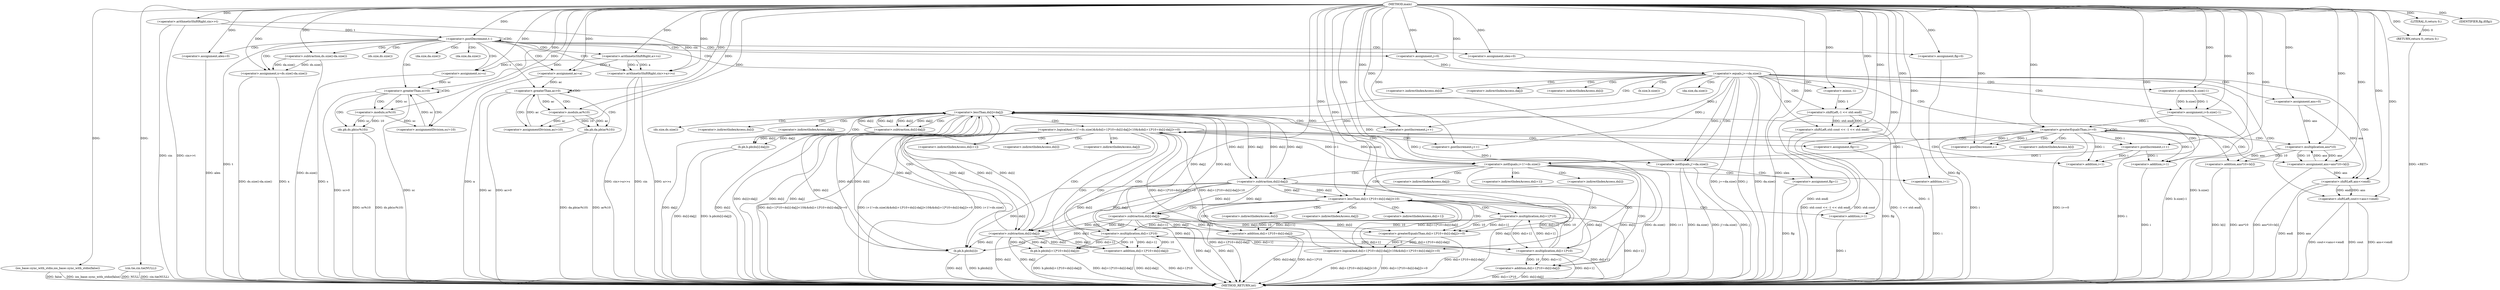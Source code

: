 digraph "main" {  
"1000160" [label = "(METHOD,main)" ]
"1000386" [label = "(METHOD_RETURN,int)" ]
"1000162" [label = "(ios_base::sync_with_stdio,ios_base::sync_with_stdio(false))" ]
"1000164" [label = "(cin.tie,cin.tie(NULL))" ]
"1000167" [label = "(<operator>.arithmeticShiftRight,cin>>t)" ]
"1000384" [label = "(RETURN,return 0;,return 0;)" ]
"1000171" [label = "(<operator>.postDecrement,t--)" ]
"1000385" [label = "(LITERAL,0,return 0;)" ]
"1000176" [label = "(<operator>.arithmeticShiftRight,cin>>a>>s)" ]
"1000182" [label = "(<operator>.assignment,alen=0)" ]
"1000186" [label = "(<operator>.assignment,ac=a)" ]
"1000190" [label = "(<operator>.assignment,slen=0)" ]
"1000194" [label = "(<operator>.assignment,sc=s)" ]
"1000224" [label = "(<operator>.assignment,x=ds.size()-da.size())" ]
"1000231" [label = "(<operator>.assignment,flg=0)" ]
"1000235" [label = "(<operator>.assignment,j=0)" ]
"1000200" [label = "(<operator>.greaterThan,ac>0)" ]
"1000212" [label = "(<operator>.greaterThan,sc>0)" ]
"1000338" [label = "(<operator>.notEquals,j!=da.size())" ]
"1000341" [label = "(<operator>.assignment,flg=1)" ]
"1000345" [label = "(IDENTIFIER,flg,if(flg))" ]
"1000346" [label = "(<operator>.shiftLeft,std::cout << -1 << std::endl)" ]
"1000178" [label = "(<operator>.arithmeticShiftRight,a>>s)" ]
"1000204" [label = "(da.pb,da.pb(ac%10))" ]
"1000208" [label = "(<operator>.assignmentDivision,ac/=10)" ]
"1000216" [label = "(ds.pb,ds.pb(sc%10))" ]
"1000220" [label = "(<operator>.assignmentDivision,sc/=10)" ]
"1000226" [label = "(<operator>.subtraction,ds.size()-da.size())" ]
"1000240" [label = "(<operator>.equals,j==da.size())" ]
"1000250" [label = "(<operator>.lessThan,ds[i]<da[j])" ]
"1000244" [label = "(b.pb,b.pb(ds[i]))" ]
"1000348" [label = "(<operator>.shiftLeft,-1 << std::endl)" ]
"1000355" [label = "(<operator>.assignment,ans=0)" ]
"1000379" [label = "(<operator>.shiftLeft,cout<<ans<<endl)" ]
"1000205" [label = "(<operator>.modulo,ac%10)" ]
"1000217" [label = "(<operator>.modulo,sc%10)" ]
"1000259" [label = "(<operator>.logicalAnd,i+1!=ds.size()&&ds[i+1]*10+ds[i]-da[j]<10&&ds[i+1]*10+ds[i]-da[j]>=0)" ]
"1000327" [label = "(b.pb,b.pb(ds[i]-da[j]))" ]
"1000335" [label = "(<operator>.postIncrement,j++)" ]
"1000349" [label = "(<operator>.minus,-1)" ]
"1000360" [label = "(<operator>.assignment,i=b.size()-1)" ]
"1000365" [label = "(<operator>.greaterEqualsThan,i>=0)" ]
"1000368" [label = "(<operator>.postDecrement,i--)" ]
"1000370" [label = "(<operator>.assignment,ans=ans*10+b[i])" ]
"1000301" [label = "(b.pb,b.pb(ds[i+1]*10+ds[i]-da[j]))" ]
"1000317" [label = "(<operator>.postIncrement,i++)" ]
"1000319" [label = "(<operator>.postIncrement,j++)" ]
"1000322" [label = "(<operator>.assignment,flg=1)" ]
"1000381" [label = "(<operator>.shiftLeft,ans<<endl)" ]
"1000260" [label = "(<operator>.notEquals,i+1!=ds.size())" ]
"1000265" [label = "(<operator>.logicalAnd,ds[i+1]*10+ds[i]-da[j]<10&&ds[i+1]*10+ds[i]-da[j]>=0)" ]
"1000328" [label = "(<operator>.subtraction,ds[i]-da[j])" ]
"1000362" [label = "(<operator>.subtraction,b.size()-1)" ]
"1000372" [label = "(<operator>.addition,ans*10+b[i])" ]
"1000261" [label = "(<operator>.addition,i+1)" ]
"1000266" [label = "(<operator>.lessThan,ds[i+1]*10+ds[i]-da[j]<10)" ]
"1000283" [label = "(<operator>.greaterEqualsThan,ds[i+1]*10+ds[i]-da[j]>=0)" ]
"1000302" [label = "(<operator>.addition,ds[i+1]*10+ds[i]-da[j])" ]
"1000373" [label = "(<operator>.multiplication,ans*10)" ]
"1000267" [label = "(<operator>.addition,ds[i+1]*10+ds[i]-da[j])" ]
"1000284" [label = "(<operator>.addition,ds[i+1]*10+ds[i]-da[j])" ]
"1000303" [label = "(<operator>.multiplication,ds[i+1]*10)" ]
"1000310" [label = "(<operator>.subtraction,ds[i]-da[j])" ]
"1000268" [label = "(<operator>.multiplication,ds[i+1]*10)" ]
"1000275" [label = "(<operator>.subtraction,ds[i]-da[j])" ]
"1000285" [label = "(<operator>.multiplication,ds[i+1]*10)" ]
"1000292" [label = "(<operator>.subtraction,ds[i]-da[j])" ]
"1000306" [label = "(<operator>.addition,i+1)" ]
"1000271" [label = "(<operator>.addition,i+1)" ]
"1000288" [label = "(<operator>.addition,i+1)" ]
"1000227" [label = "(ds.size,ds.size())" ]
"1000228" [label = "(da.size,da.size())" ]
"1000340" [label = "(da.size,da.size())" ]
"1000242" [label = "(da.size,da.size())" ]
"1000251" [label = "(<operator>.indirectIndexAccess,ds[i])" ]
"1000254" [label = "(<operator>.indirectIndexAccess,da[j])" ]
"1000245" [label = "(<operator>.indirectIndexAccess,ds[i])" ]
"1000264" [label = "(ds.size,ds.size())" ]
"1000329" [label = "(<operator>.indirectIndexAccess,ds[i])" ]
"1000332" [label = "(<operator>.indirectIndexAccess,da[j])" ]
"1000363" [label = "(b.size,b.size())" ]
"1000376" [label = "(<operator>.indirectIndexAccess,b[i])" ]
"1000304" [label = "(<operator>.indirectIndexAccess,ds[i+1])" ]
"1000311" [label = "(<operator>.indirectIndexAccess,ds[i])" ]
"1000314" [label = "(<operator>.indirectIndexAccess,da[j])" ]
"1000269" [label = "(<operator>.indirectIndexAccess,ds[i+1])" ]
"1000276" [label = "(<operator>.indirectIndexAccess,ds[i])" ]
"1000279" [label = "(<operator>.indirectIndexAccess,da[j])" ]
"1000286" [label = "(<operator>.indirectIndexAccess,ds[i+1])" ]
"1000293" [label = "(<operator>.indirectIndexAccess,ds[i])" ]
"1000296" [label = "(<operator>.indirectIndexAccess,da[j])" ]
  "1000162" -> "1000386"  [ label = "DDG: ios_base::sync_with_stdio(false)"] 
  "1000164" -> "1000386"  [ label = "DDG: cin.tie(NULL)"] 
  "1000167" -> "1000386"  [ label = "DDG: cin"] 
  "1000167" -> "1000386"  [ label = "DDG: cin>>t"] 
  "1000171" -> "1000386"  [ label = "DDG: t"] 
  "1000176" -> "1000386"  [ label = "DDG: cin"] 
  "1000176" -> "1000386"  [ label = "DDG: a>>s"] 
  "1000176" -> "1000386"  [ label = "DDG: cin>>a>>s"] 
  "1000182" -> "1000386"  [ label = "DDG: alen"] 
  "1000186" -> "1000386"  [ label = "DDG: a"] 
  "1000190" -> "1000386"  [ label = "DDG: slen"] 
  "1000194" -> "1000386"  [ label = "DDG: s"] 
  "1000200" -> "1000386"  [ label = "DDG: ac"] 
  "1000200" -> "1000386"  [ label = "DDG: ac>0"] 
  "1000212" -> "1000386"  [ label = "DDG: sc"] 
  "1000212" -> "1000386"  [ label = "DDG: sc>0"] 
  "1000224" -> "1000386"  [ label = "DDG: x"] 
  "1000226" -> "1000386"  [ label = "DDG: ds.size()"] 
  "1000224" -> "1000386"  [ label = "DDG: ds.size()-da.size()"] 
  "1000231" -> "1000386"  [ label = "DDG: flg"] 
  "1000240" -> "1000386"  [ label = "DDG: j"] 
  "1000240" -> "1000386"  [ label = "DDG: da.size()"] 
  "1000240" -> "1000386"  [ label = "DDG: j==da.size()"] 
  "1000250" -> "1000386"  [ label = "DDG: ds[i]"] 
  "1000250" -> "1000386"  [ label = "DDG: da[j]"] 
  "1000250" -> "1000386"  [ label = "DDG: ds[i]<da[j]"] 
  "1000328" -> "1000386"  [ label = "DDG: ds[i]"] 
  "1000328" -> "1000386"  [ label = "DDG: da[j]"] 
  "1000327" -> "1000386"  [ label = "DDG: ds[i]-da[j]"] 
  "1000327" -> "1000386"  [ label = "DDG: b.pb(ds[i]-da[j])"] 
  "1000261" -> "1000386"  [ label = "DDG: i"] 
  "1000260" -> "1000386"  [ label = "DDG: i+1"] 
  "1000260" -> "1000386"  [ label = "DDG: ds.size()"] 
  "1000259" -> "1000386"  [ label = "DDG: i+1!=ds.size()"] 
  "1000271" -> "1000386"  [ label = "DDG: i"] 
  "1000268" -> "1000386"  [ label = "DDG: ds[i+1]"] 
  "1000267" -> "1000386"  [ label = "DDG: ds[i+1]*10"] 
  "1000275" -> "1000386"  [ label = "DDG: ds[i]"] 
  "1000275" -> "1000386"  [ label = "DDG: da[j]"] 
  "1000267" -> "1000386"  [ label = "DDG: ds[i]-da[j]"] 
  "1000266" -> "1000386"  [ label = "DDG: ds[i+1]*10+ds[i]-da[j]"] 
  "1000265" -> "1000386"  [ label = "DDG: ds[i+1]*10+ds[i]-da[j]<10"] 
  "1000288" -> "1000386"  [ label = "DDG: i"] 
  "1000285" -> "1000386"  [ label = "DDG: ds[i+1]"] 
  "1000284" -> "1000386"  [ label = "DDG: ds[i+1]*10"] 
  "1000292" -> "1000386"  [ label = "DDG: ds[i]"] 
  "1000292" -> "1000386"  [ label = "DDG: da[j]"] 
  "1000284" -> "1000386"  [ label = "DDG: ds[i]-da[j]"] 
  "1000283" -> "1000386"  [ label = "DDG: ds[i+1]*10+ds[i]-da[j]"] 
  "1000265" -> "1000386"  [ label = "DDG: ds[i+1]*10+ds[i]-da[j]>=0"] 
  "1000259" -> "1000386"  [ label = "DDG: ds[i+1]*10+ds[i]-da[j]<10&&ds[i+1]*10+ds[i]-da[j]>=0"] 
  "1000259" -> "1000386"  [ label = "DDG: i+1!=ds.size()&&ds[i+1]*10+ds[i]-da[j]<10&&ds[i+1]*10+ds[i]-da[j]>=0"] 
  "1000322" -> "1000386"  [ label = "DDG: flg"] 
  "1000303" -> "1000386"  [ label = "DDG: ds[i+1]"] 
  "1000302" -> "1000386"  [ label = "DDG: ds[i+1]*10"] 
  "1000310" -> "1000386"  [ label = "DDG: ds[i]"] 
  "1000310" -> "1000386"  [ label = "DDG: da[j]"] 
  "1000302" -> "1000386"  [ label = "DDG: ds[i]-da[j]"] 
  "1000301" -> "1000386"  [ label = "DDG: ds[i+1]*10+ds[i]-da[j]"] 
  "1000301" -> "1000386"  [ label = "DDG: b.pb(ds[i+1]*10+ds[i]-da[j])"] 
  "1000317" -> "1000386"  [ label = "DDG: i"] 
  "1000338" -> "1000386"  [ label = "DDG: j"] 
  "1000338" -> "1000386"  [ label = "DDG: da.size()"] 
  "1000338" -> "1000386"  [ label = "DDG: j!=da.size()"] 
  "1000341" -> "1000386"  [ label = "DDG: flg"] 
  "1000362" -> "1000386"  [ label = "DDG: b.size()"] 
  "1000360" -> "1000386"  [ label = "DDG: b.size()-1"] 
  "1000365" -> "1000386"  [ label = "DDG: i"] 
  "1000365" -> "1000386"  [ label = "DDG: i>=0"] 
  "1000381" -> "1000386"  [ label = "DDG: ans"] 
  "1000379" -> "1000386"  [ label = "DDG: ans<<endl"] 
  "1000379" -> "1000386"  [ label = "DDG: cout<<ans<<endl"] 
  "1000372" -> "1000386"  [ label = "DDG: ans*10"] 
  "1000372" -> "1000386"  [ label = "DDG: b[i]"] 
  "1000370" -> "1000386"  [ label = "DDG: ans*10+b[i]"] 
  "1000348" -> "1000386"  [ label = "DDG: -1"] 
  "1000346" -> "1000386"  [ label = "DDG: -1 << std::endl"] 
  "1000346" -> "1000386"  [ label = "DDG: std::cout << -1 << std::endl"] 
  "1000244" -> "1000386"  [ label = "DDG: ds[i]"] 
  "1000244" -> "1000386"  [ label = "DDG: b.pb(ds[i])"] 
  "1000216" -> "1000386"  [ label = "DDG: sc%10"] 
  "1000216" -> "1000386"  [ label = "DDG: ds.pb(sc%10)"] 
  "1000204" -> "1000386"  [ label = "DDG: ac%10"] 
  "1000204" -> "1000386"  [ label = "DDG: da.pb(ac%10)"] 
  "1000384" -> "1000386"  [ label = "DDG: <RET>"] 
  "1000162" -> "1000386"  [ label = "DDG: false"] 
  "1000346" -> "1000386"  [ label = "DDG: std::cout"] 
  "1000348" -> "1000386"  [ label = "DDG: std::endl"] 
  "1000164" -> "1000386"  [ label = "DDG: NULL"] 
  "1000381" -> "1000386"  [ label = "DDG: endl"] 
  "1000379" -> "1000386"  [ label = "DDG: cout"] 
  "1000385" -> "1000384"  [ label = "DDG: 0"] 
  "1000160" -> "1000384"  [ label = "DDG: "] 
  "1000160" -> "1000162"  [ label = "DDG: "] 
  "1000160" -> "1000164"  [ label = "DDG: "] 
  "1000160" -> "1000167"  [ label = "DDG: "] 
  "1000160" -> "1000385"  [ label = "DDG: "] 
  "1000167" -> "1000171"  [ label = "DDG: t"] 
  "1000160" -> "1000171"  [ label = "DDG: "] 
  "1000160" -> "1000182"  [ label = "DDG: "] 
  "1000178" -> "1000186"  [ label = "DDG: a"] 
  "1000160" -> "1000186"  [ label = "DDG: "] 
  "1000160" -> "1000190"  [ label = "DDG: "] 
  "1000178" -> "1000194"  [ label = "DDG: s"] 
  "1000160" -> "1000194"  [ label = "DDG: "] 
  "1000226" -> "1000224"  [ label = "DDG: ds.size()"] 
  "1000226" -> "1000224"  [ label = "DDG: da.size()"] 
  "1000160" -> "1000231"  [ label = "DDG: "] 
  "1000160" -> "1000235"  [ label = "DDG: "] 
  "1000167" -> "1000176"  [ label = "DDG: cin"] 
  "1000160" -> "1000176"  [ label = "DDG: "] 
  "1000178" -> "1000176"  [ label = "DDG: a"] 
  "1000178" -> "1000176"  [ label = "DDG: s"] 
  "1000160" -> "1000224"  [ label = "DDG: "] 
  "1000160" -> "1000341"  [ label = "DDG: "] 
  "1000160" -> "1000345"  [ label = "DDG: "] 
  "1000160" -> "1000178"  [ label = "DDG: "] 
  "1000186" -> "1000200"  [ label = "DDG: ac"] 
  "1000208" -> "1000200"  [ label = "DDG: ac"] 
  "1000160" -> "1000200"  [ label = "DDG: "] 
  "1000160" -> "1000208"  [ label = "DDG: "] 
  "1000194" -> "1000212"  [ label = "DDG: sc"] 
  "1000220" -> "1000212"  [ label = "DDG: sc"] 
  "1000160" -> "1000212"  [ label = "DDG: "] 
  "1000160" -> "1000220"  [ label = "DDG: "] 
  "1000160" -> "1000226"  [ label = "DDG: "] 
  "1000240" -> "1000338"  [ label = "DDG: j"] 
  "1000335" -> "1000338"  [ label = "DDG: j"] 
  "1000319" -> "1000338"  [ label = "DDG: j"] 
  "1000160" -> "1000338"  [ label = "DDG: "] 
  "1000160" -> "1000346"  [ label = "DDG: "] 
  "1000348" -> "1000346"  [ label = "DDG: std::endl"] 
  "1000348" -> "1000346"  [ label = "DDG: -1"] 
  "1000205" -> "1000204"  [ label = "DDG: 10"] 
  "1000205" -> "1000204"  [ label = "DDG: ac"] 
  "1000205" -> "1000208"  [ label = "DDG: ac"] 
  "1000217" -> "1000216"  [ label = "DDG: sc"] 
  "1000217" -> "1000216"  [ label = "DDG: 10"] 
  "1000217" -> "1000220"  [ label = "DDG: sc"] 
  "1000235" -> "1000240"  [ label = "DDG: j"] 
  "1000160" -> "1000240"  [ label = "DDG: "] 
  "1000328" -> "1000250"  [ label = "DDG: ds[i]"] 
  "1000275" -> "1000250"  [ label = "DDG: ds[i]"] 
  "1000292" -> "1000250"  [ label = "DDG: ds[i]"] 
  "1000310" -> "1000250"  [ label = "DDG: ds[i]"] 
  "1000244" -> "1000250"  [ label = "DDG: ds[i]"] 
  "1000328" -> "1000250"  [ label = "DDG: da[j]"] 
  "1000275" -> "1000250"  [ label = "DDG: da[j]"] 
  "1000292" -> "1000250"  [ label = "DDG: da[j]"] 
  "1000310" -> "1000250"  [ label = "DDG: da[j]"] 
  "1000349" -> "1000348"  [ label = "DDG: 1"] 
  "1000160" -> "1000348"  [ label = "DDG: "] 
  "1000160" -> "1000355"  [ label = "DDG: "] 
  "1000200" -> "1000205"  [ label = "DDG: ac"] 
  "1000160" -> "1000205"  [ label = "DDG: "] 
  "1000212" -> "1000217"  [ label = "DDG: sc"] 
  "1000160" -> "1000217"  [ label = "DDG: "] 
  "1000250" -> "1000244"  [ label = "DDG: ds[i]"] 
  "1000328" -> "1000244"  [ label = "DDG: ds[i]"] 
  "1000275" -> "1000244"  [ label = "DDG: ds[i]"] 
  "1000292" -> "1000244"  [ label = "DDG: ds[i]"] 
  "1000310" -> "1000244"  [ label = "DDG: ds[i]"] 
  "1000160" -> "1000349"  [ label = "DDG: "] 
  "1000362" -> "1000360"  [ label = "DDG: b.size()"] 
  "1000362" -> "1000360"  [ label = "DDG: 1"] 
  "1000373" -> "1000370"  [ label = "DDG: 10"] 
  "1000373" -> "1000370"  [ label = "DDG: ans"] 
  "1000160" -> "1000379"  [ label = "DDG: "] 
  "1000381" -> "1000379"  [ label = "DDG: endl"] 
  "1000381" -> "1000379"  [ label = "DDG: ans"] 
  "1000260" -> "1000259"  [ label = "DDG: i+1"] 
  "1000260" -> "1000259"  [ label = "DDG: ds.size()"] 
  "1000265" -> "1000259"  [ label = "DDG: ds[i+1]*10+ds[i]-da[j]>=0"] 
  "1000265" -> "1000259"  [ label = "DDG: ds[i+1]*10+ds[i]-da[j]<10"] 
  "1000160" -> "1000322"  [ label = "DDG: "] 
  "1000328" -> "1000327"  [ label = "DDG: ds[i]"] 
  "1000328" -> "1000327"  [ label = "DDG: da[j]"] 
  "1000240" -> "1000335"  [ label = "DDG: j"] 
  "1000160" -> "1000335"  [ label = "DDG: "] 
  "1000160" -> "1000360"  [ label = "DDG: "] 
  "1000360" -> "1000365"  [ label = "DDG: i"] 
  "1000368" -> "1000365"  [ label = "DDG: i"] 
  "1000160" -> "1000365"  [ label = "DDG: "] 
  "1000365" -> "1000368"  [ label = "DDG: i"] 
  "1000160" -> "1000368"  [ label = "DDG: "] 
  "1000160" -> "1000370"  [ label = "DDG: "] 
  "1000355" -> "1000381"  [ label = "DDG: ans"] 
  "1000370" -> "1000381"  [ label = "DDG: ans"] 
  "1000160" -> "1000381"  [ label = "DDG: "] 
  "1000160" -> "1000260"  [ label = "DDG: "] 
  "1000317" -> "1000260"  [ label = "DDG: i"] 
  "1000365" -> "1000260"  [ label = "DDG: i"] 
  "1000266" -> "1000265"  [ label = "DDG: 10"] 
  "1000266" -> "1000265"  [ label = "DDG: ds[i+1]*10+ds[i]-da[j]"] 
  "1000283" -> "1000265"  [ label = "DDG: ds[i+1]*10+ds[i]-da[j]"] 
  "1000283" -> "1000265"  [ label = "DDG: 0"] 
  "1000310" -> "1000301"  [ label = "DDG: da[j]"] 
  "1000310" -> "1000301"  [ label = "DDG: ds[i]"] 
  "1000303" -> "1000301"  [ label = "DDG: 10"] 
  "1000303" -> "1000301"  [ label = "DDG: ds[i+1]"] 
  "1000160" -> "1000317"  [ label = "DDG: "] 
  "1000365" -> "1000317"  [ label = "DDG: i"] 
  "1000240" -> "1000319"  [ label = "DDG: j"] 
  "1000160" -> "1000319"  [ label = "DDG: "] 
  "1000250" -> "1000328"  [ label = "DDG: ds[i]"] 
  "1000250" -> "1000328"  [ label = "DDG: da[j]"] 
  "1000160" -> "1000362"  [ label = "DDG: "] 
  "1000373" -> "1000372"  [ label = "DDG: 10"] 
  "1000373" -> "1000372"  [ label = "DDG: ans"] 
  "1000317" -> "1000261"  [ label = "DDG: i"] 
  "1000365" -> "1000261"  [ label = "DDG: i"] 
  "1000160" -> "1000261"  [ label = "DDG: "] 
  "1000268" -> "1000266"  [ label = "DDG: ds[i+1]"] 
  "1000268" -> "1000266"  [ label = "DDG: 10"] 
  "1000275" -> "1000266"  [ label = "DDG: ds[i]"] 
  "1000275" -> "1000266"  [ label = "DDG: da[j]"] 
  "1000160" -> "1000266"  [ label = "DDG: "] 
  "1000285" -> "1000283"  [ label = "DDG: 10"] 
  "1000285" -> "1000283"  [ label = "DDG: ds[i+1]"] 
  "1000292" -> "1000283"  [ label = "DDG: da[j]"] 
  "1000292" -> "1000283"  [ label = "DDG: ds[i]"] 
  "1000160" -> "1000283"  [ label = "DDG: "] 
  "1000303" -> "1000302"  [ label = "DDG: 10"] 
  "1000303" -> "1000302"  [ label = "DDG: ds[i+1]"] 
  "1000310" -> "1000302"  [ label = "DDG: da[j]"] 
  "1000310" -> "1000302"  [ label = "DDG: ds[i]"] 
  "1000355" -> "1000373"  [ label = "DDG: ans"] 
  "1000370" -> "1000373"  [ label = "DDG: ans"] 
  "1000160" -> "1000373"  [ label = "DDG: "] 
  "1000268" -> "1000267"  [ label = "DDG: ds[i+1]"] 
  "1000268" -> "1000267"  [ label = "DDG: 10"] 
  "1000275" -> "1000267"  [ label = "DDG: ds[i]"] 
  "1000275" -> "1000267"  [ label = "DDG: da[j]"] 
  "1000285" -> "1000284"  [ label = "DDG: 10"] 
  "1000285" -> "1000284"  [ label = "DDG: ds[i+1]"] 
  "1000292" -> "1000284"  [ label = "DDG: da[j]"] 
  "1000292" -> "1000284"  [ label = "DDG: ds[i]"] 
  "1000268" -> "1000303"  [ label = "DDG: ds[i+1]"] 
  "1000285" -> "1000303"  [ label = "DDG: ds[i+1]"] 
  "1000160" -> "1000303"  [ label = "DDG: "] 
  "1000250" -> "1000310"  [ label = "DDG: ds[i]"] 
  "1000275" -> "1000310"  [ label = "DDG: ds[i]"] 
  "1000292" -> "1000310"  [ label = "DDG: ds[i]"] 
  "1000250" -> "1000310"  [ label = "DDG: da[j]"] 
  "1000275" -> "1000310"  [ label = "DDG: da[j]"] 
  "1000292" -> "1000310"  [ label = "DDG: da[j]"] 
  "1000285" -> "1000268"  [ label = "DDG: ds[i+1]"] 
  "1000303" -> "1000268"  [ label = "DDG: ds[i+1]"] 
  "1000160" -> "1000268"  [ label = "DDG: "] 
  "1000250" -> "1000275"  [ label = "DDG: ds[i]"] 
  "1000250" -> "1000275"  [ label = "DDG: da[j]"] 
  "1000268" -> "1000285"  [ label = "DDG: ds[i+1]"] 
  "1000160" -> "1000285"  [ label = "DDG: "] 
  "1000275" -> "1000292"  [ label = "DDG: ds[i]"] 
  "1000275" -> "1000292"  [ label = "DDG: da[j]"] 
  "1000160" -> "1000306"  [ label = "DDG: "] 
  "1000317" -> "1000306"  [ label = "DDG: i"] 
  "1000365" -> "1000306"  [ label = "DDG: i"] 
  "1000160" -> "1000271"  [ label = "DDG: "] 
  "1000160" -> "1000288"  [ label = "DDG: "] 
  "1000171" -> "1000200"  [ label = "CDG: "] 
  "1000171" -> "1000182"  [ label = "CDG: "] 
  "1000171" -> "1000227"  [ label = "CDG: "] 
  "1000171" -> "1000242"  [ label = "CDG: "] 
  "1000171" -> "1000235"  [ label = "CDG: "] 
  "1000171" -> "1000190"  [ label = "CDG: "] 
  "1000171" -> "1000224"  [ label = "CDG: "] 
  "1000171" -> "1000194"  [ label = "CDG: "] 
  "1000171" -> "1000240"  [ label = "CDG: "] 
  "1000171" -> "1000176"  [ label = "CDG: "] 
  "1000171" -> "1000226"  [ label = "CDG: "] 
  "1000171" -> "1000186"  [ label = "CDG: "] 
  "1000171" -> "1000212"  [ label = "CDG: "] 
  "1000171" -> "1000178"  [ label = "CDG: "] 
  "1000171" -> "1000231"  [ label = "CDG: "] 
  "1000171" -> "1000171"  [ label = "CDG: "] 
  "1000171" -> "1000228"  [ label = "CDG: "] 
  "1000200" -> "1000200"  [ label = "CDG: "] 
  "1000200" -> "1000208"  [ label = "CDG: "] 
  "1000200" -> "1000204"  [ label = "CDG: "] 
  "1000200" -> "1000205"  [ label = "CDG: "] 
  "1000212" -> "1000216"  [ label = "CDG: "] 
  "1000212" -> "1000220"  [ label = "CDG: "] 
  "1000212" -> "1000217"  [ label = "CDG: "] 
  "1000212" -> "1000212"  [ label = "CDG: "] 
  "1000338" -> "1000341"  [ label = "CDG: "] 
  "1000240" -> "1000244"  [ label = "CDG: "] 
  "1000240" -> "1000251"  [ label = "CDG: "] 
  "1000240" -> "1000338"  [ label = "CDG: "] 
  "1000240" -> "1000254"  [ label = "CDG: "] 
  "1000240" -> "1000250"  [ label = "CDG: "] 
  "1000240" -> "1000245"  [ label = "CDG: "] 
  "1000240" -> "1000340"  [ label = "CDG: "] 
  "1000240" -> "1000379"  [ label = "CDG: "] 
  "1000240" -> "1000362"  [ label = "CDG: "] 
  "1000240" -> "1000349"  [ label = "CDG: "] 
  "1000240" -> "1000363"  [ label = "CDG: "] 
  "1000240" -> "1000355"  [ label = "CDG: "] 
  "1000240" -> "1000348"  [ label = "CDG: "] 
  "1000240" -> "1000360"  [ label = "CDG: "] 
  "1000240" -> "1000365"  [ label = "CDG: "] 
  "1000240" -> "1000346"  [ label = "CDG: "] 
  "1000240" -> "1000381"  [ label = "CDG: "] 
  "1000250" -> "1000332"  [ label = "CDG: "] 
  "1000250" -> "1000260"  [ label = "CDG: "] 
  "1000250" -> "1000259"  [ label = "CDG: "] 
  "1000250" -> "1000329"  [ label = "CDG: "] 
  "1000250" -> "1000261"  [ label = "CDG: "] 
  "1000250" -> "1000328"  [ label = "CDG: "] 
  "1000250" -> "1000335"  [ label = "CDG: "] 
  "1000250" -> "1000327"  [ label = "CDG: "] 
  "1000250" -> "1000264"  [ label = "CDG: "] 
  "1000259" -> "1000310"  [ label = "CDG: "] 
  "1000259" -> "1000302"  [ label = "CDG: "] 
  "1000259" -> "1000314"  [ label = "CDG: "] 
  "1000259" -> "1000304"  [ label = "CDG: "] 
  "1000259" -> "1000311"  [ label = "CDG: "] 
  "1000259" -> "1000303"  [ label = "CDG: "] 
  "1000259" -> "1000306"  [ label = "CDG: "] 
  "1000259" -> "1000319"  [ label = "CDG: "] 
  "1000259" -> "1000301"  [ label = "CDG: "] 
  "1000259" -> "1000317"  [ label = "CDG: "] 
  "1000259" -> "1000322"  [ label = "CDG: "] 
  "1000365" -> "1000370"  [ label = "CDG: "] 
  "1000365" -> "1000368"  [ label = "CDG: "] 
  "1000365" -> "1000373"  [ label = "CDG: "] 
  "1000365" -> "1000376"  [ label = "CDG: "] 
  "1000365" -> "1000365"  [ label = "CDG: "] 
  "1000365" -> "1000372"  [ label = "CDG: "] 
  "1000260" -> "1000268"  [ label = "CDG: "] 
  "1000260" -> "1000276"  [ label = "CDG: "] 
  "1000260" -> "1000269"  [ label = "CDG: "] 
  "1000260" -> "1000279"  [ label = "CDG: "] 
  "1000260" -> "1000265"  [ label = "CDG: "] 
  "1000260" -> "1000266"  [ label = "CDG: "] 
  "1000260" -> "1000271"  [ label = "CDG: "] 
  "1000260" -> "1000267"  [ label = "CDG: "] 
  "1000260" -> "1000275"  [ label = "CDG: "] 
  "1000266" -> "1000285"  [ label = "CDG: "] 
  "1000266" -> "1000293"  [ label = "CDG: "] 
  "1000266" -> "1000284"  [ label = "CDG: "] 
  "1000266" -> "1000288"  [ label = "CDG: "] 
  "1000266" -> "1000292"  [ label = "CDG: "] 
  "1000266" -> "1000286"  [ label = "CDG: "] 
  "1000266" -> "1000283"  [ label = "CDG: "] 
  "1000266" -> "1000296"  [ label = "CDG: "] 
}
